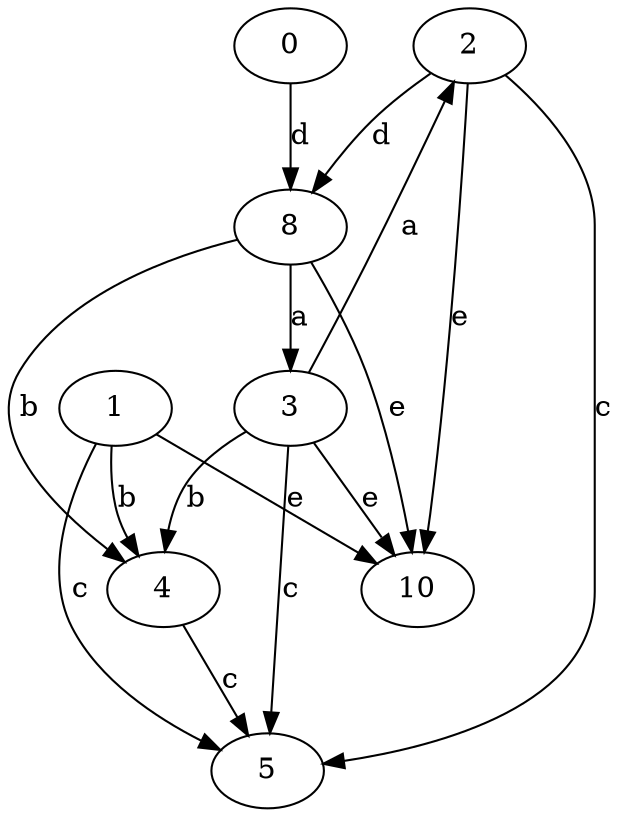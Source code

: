 strict digraph  {
1;
2;
3;
4;
5;
0;
8;
10;
1 -> 4  [label=b];
1 -> 5  [label=c];
1 -> 10  [label=e];
2 -> 5  [label=c];
2 -> 8  [label=d];
2 -> 10  [label=e];
3 -> 2  [label=a];
3 -> 4  [label=b];
3 -> 5  [label=c];
3 -> 10  [label=e];
4 -> 5  [label=c];
0 -> 8  [label=d];
8 -> 3  [label=a];
8 -> 4  [label=b];
8 -> 10  [label=e];
}
